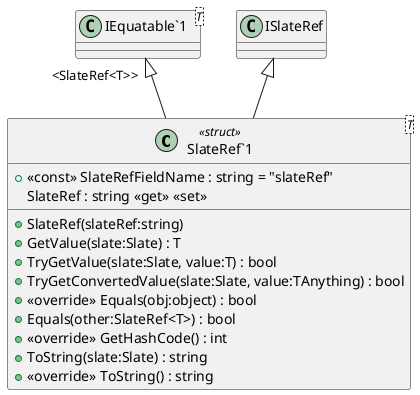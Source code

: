 @startuml
class "SlateRef`1"<T> <<struct>> {
    + <<const>> SlateRefFieldName : string = "slateRef"
    SlateRef : string <<get>> <<set>>
    + SlateRef(slateRef:string)
    + GetValue(slate:Slate) : T
    + TryGetValue(slate:Slate, value:T) : bool
    + TryGetConvertedValue(slate:Slate, value:TAnything) : bool
    + <<override>> Equals(obj:object) : bool
    + Equals(other:SlateRef<T>) : bool
    + <<override>> GetHashCode() : int
    + ToString(slate:Slate) : string
    + <<override>> ToString() : string
}
class "IEquatable`1"<T> {
}
ISlateRef <|-- "SlateRef`1"
"IEquatable`1" "<SlateRef<T>>" <|-- "SlateRef`1"
@enduml
